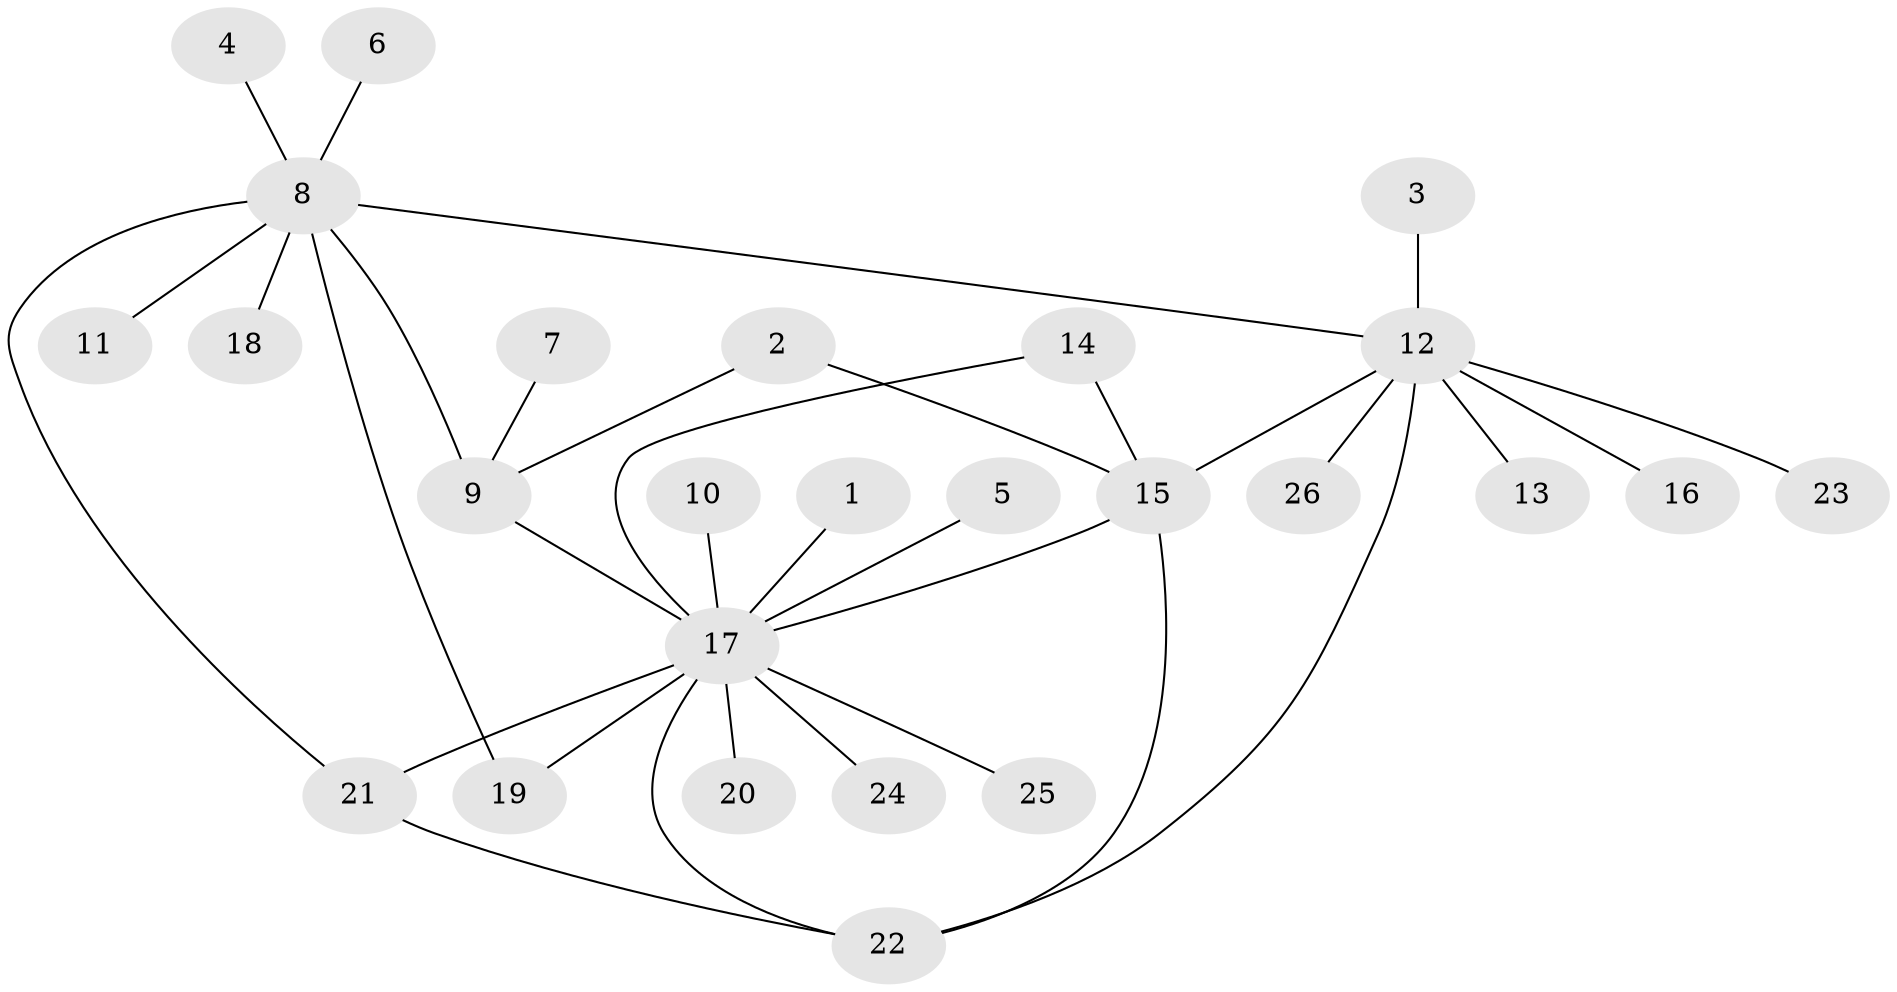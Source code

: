 // original degree distribution, {10: 0.0392156862745098, 6: 0.0392156862745098, 15: 0.0196078431372549, 2: 0.23529411764705882, 4: 0.058823529411764705, 7: 0.0196078431372549, 1: 0.5686274509803921, 3: 0.0196078431372549}
// Generated by graph-tools (version 1.1) at 2025/02/03/09/25 03:02:46]
// undirected, 26 vertices, 33 edges
graph export_dot {
graph [start="1"]
  node [color=gray90,style=filled];
  1;
  2;
  3;
  4;
  5;
  6;
  7;
  8;
  9;
  10;
  11;
  12;
  13;
  14;
  15;
  16;
  17;
  18;
  19;
  20;
  21;
  22;
  23;
  24;
  25;
  26;
  1 -- 17 [weight=1.0];
  2 -- 9 [weight=1.0];
  2 -- 15 [weight=1.0];
  3 -- 12 [weight=1.0];
  4 -- 8 [weight=1.0];
  5 -- 17 [weight=1.0];
  6 -- 8 [weight=1.0];
  7 -- 9 [weight=1.0];
  8 -- 9 [weight=1.0];
  8 -- 11 [weight=1.0];
  8 -- 12 [weight=1.0];
  8 -- 18 [weight=1.0];
  8 -- 19 [weight=1.0];
  8 -- 21 [weight=1.0];
  9 -- 17 [weight=1.0];
  10 -- 17 [weight=1.0];
  12 -- 13 [weight=1.0];
  12 -- 15 [weight=1.0];
  12 -- 16 [weight=1.0];
  12 -- 22 [weight=1.0];
  12 -- 23 [weight=1.0];
  12 -- 26 [weight=1.0];
  14 -- 15 [weight=1.0];
  14 -- 17 [weight=1.0];
  15 -- 17 [weight=2.0];
  15 -- 22 [weight=2.0];
  17 -- 19 [weight=1.0];
  17 -- 20 [weight=1.0];
  17 -- 21 [weight=1.0];
  17 -- 22 [weight=2.0];
  17 -- 24 [weight=1.0];
  17 -- 25 [weight=1.0];
  21 -- 22 [weight=1.0];
}
